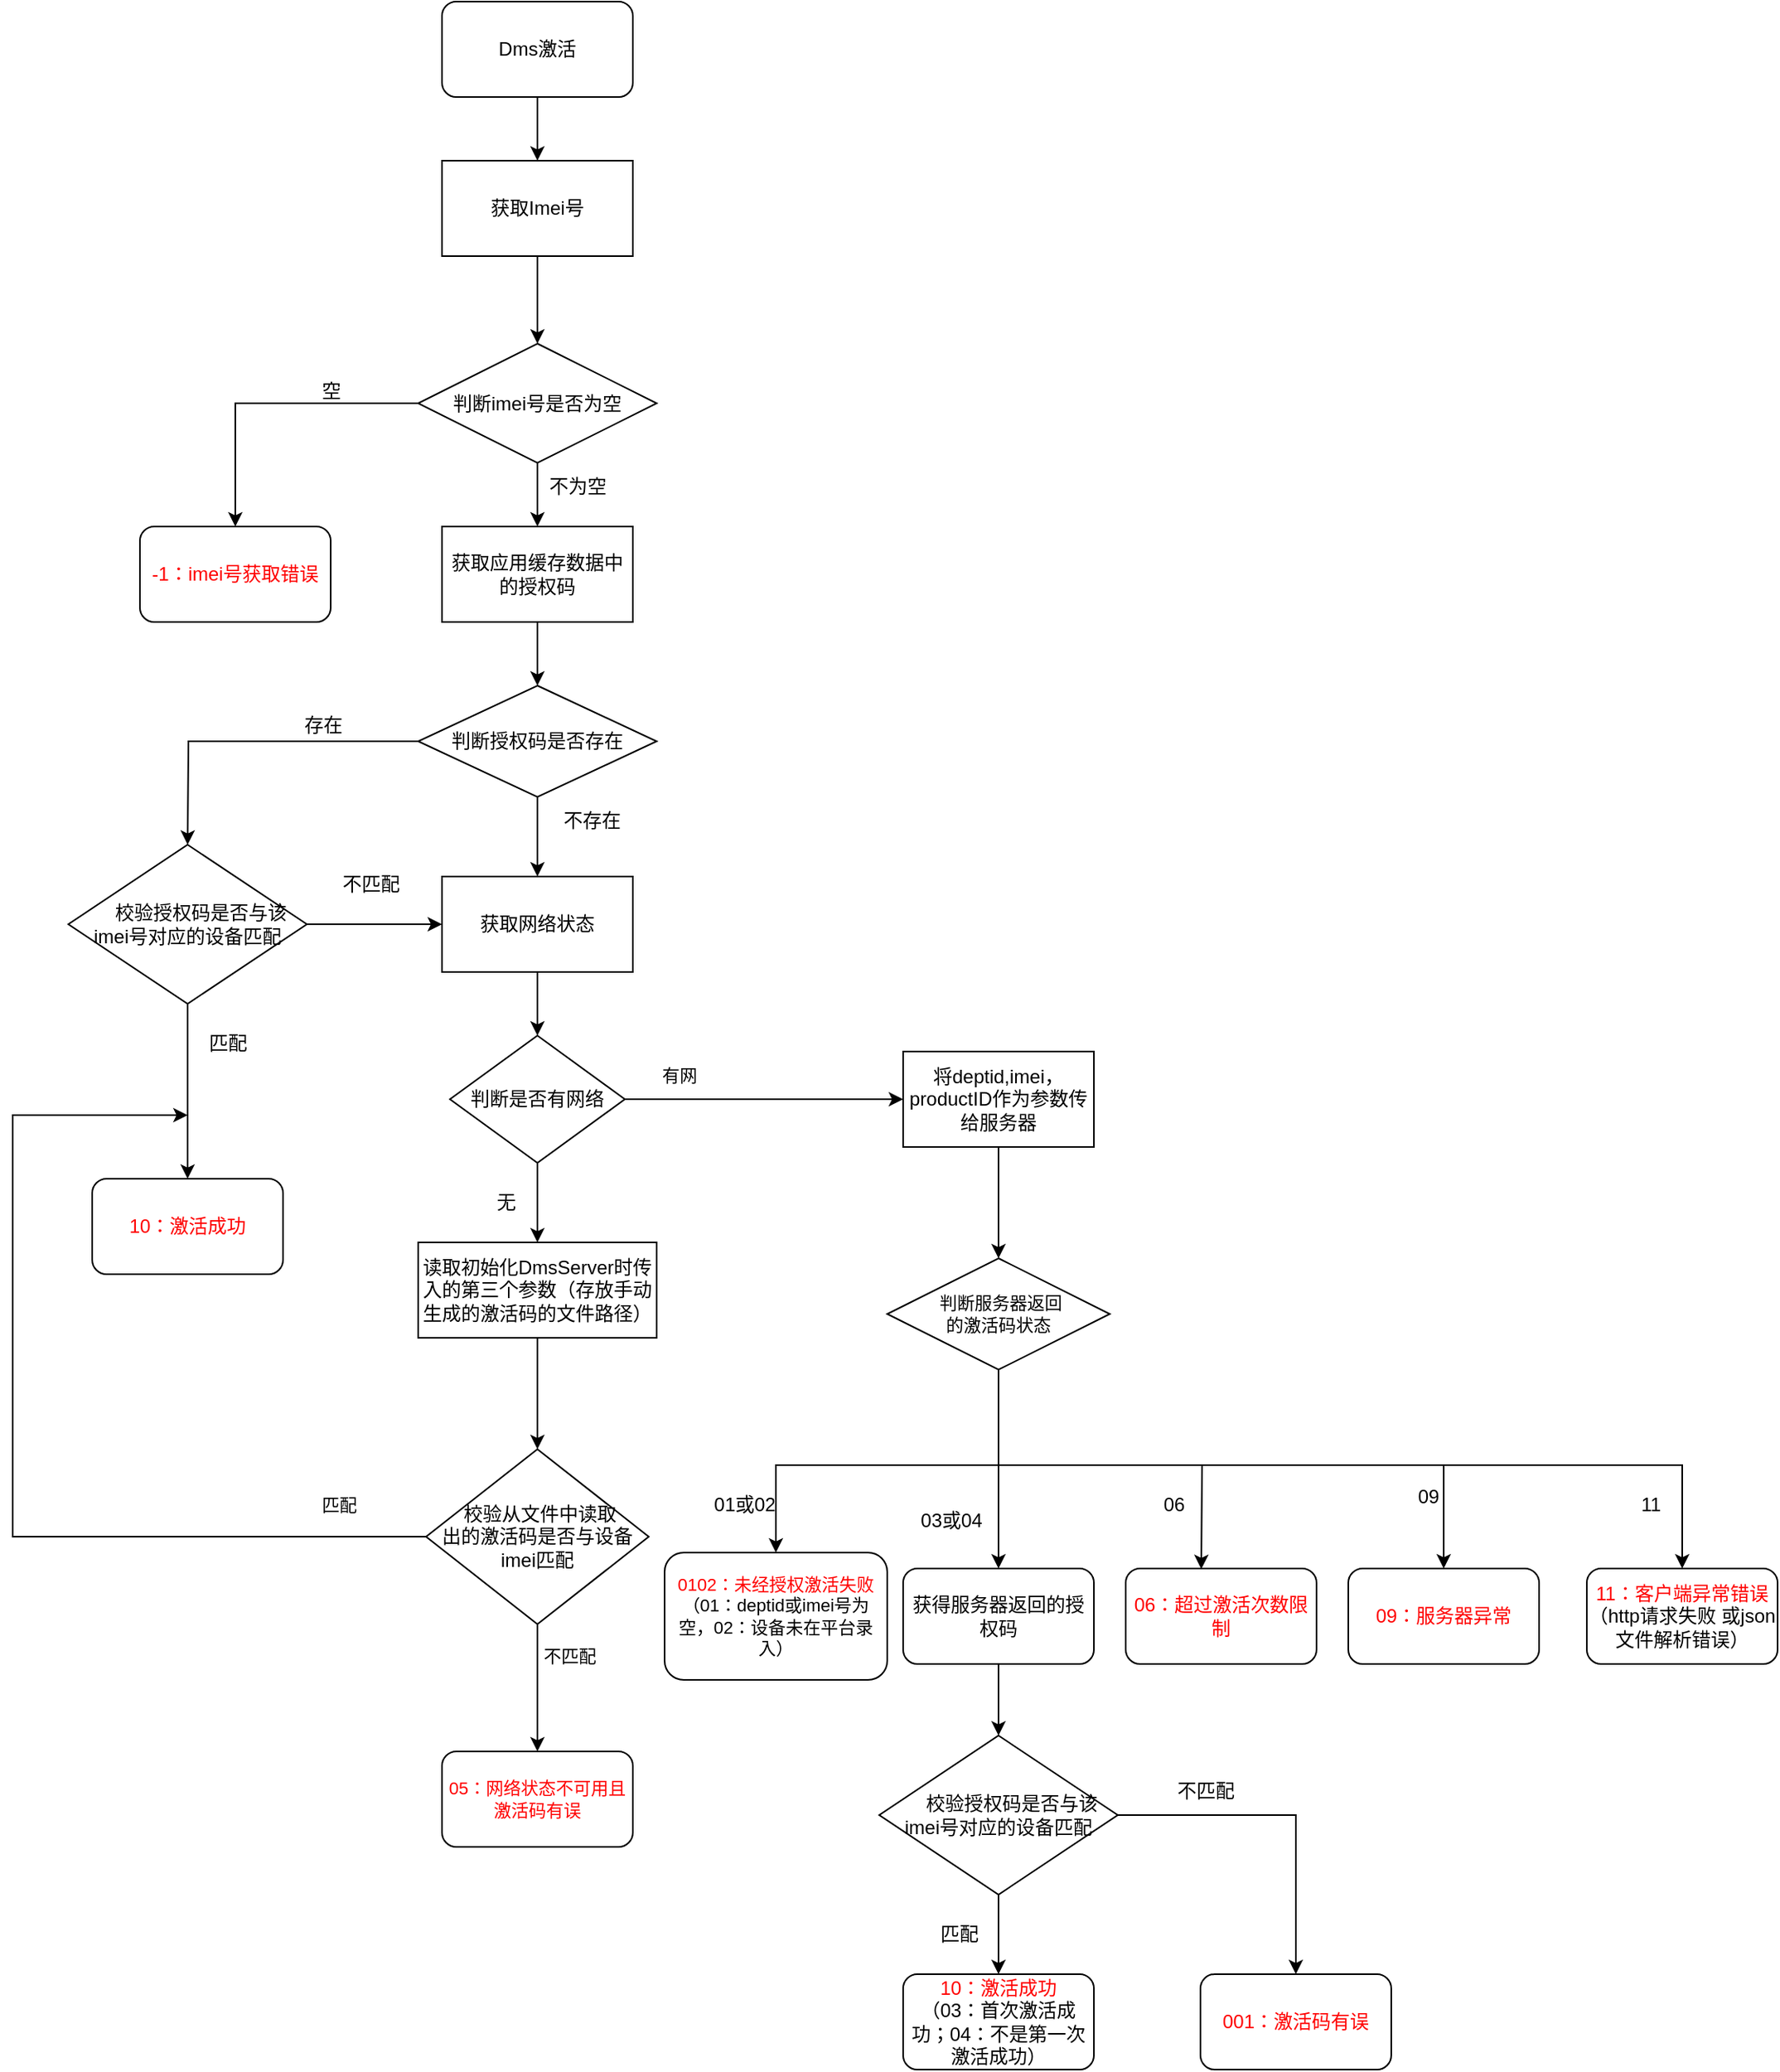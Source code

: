 <mxfile version="20.8.3" type="github">
  <diagram id="dVPN6Az_JV8mQzL0Mhv4" name="第 1 页">
    <mxGraphModel dx="1460" dy="838" grid="1" gridSize="10" guides="1" tooltips="1" connect="1" arrows="1" fold="1" page="1" pageScale="1" pageWidth="827" pageHeight="1169" math="0" shadow="0">
      <root>
        <mxCell id="0" />
        <mxCell id="1" parent="0" />
        <mxCell id="tPoV7xMAZ7bKmxHOf0KI-3" value="" style="edgeStyle=orthogonalEdgeStyle;rounded=0;orthogonalLoop=1;jettySize=auto;html=1;" parent="1" source="tPoV7xMAZ7bKmxHOf0KI-1" target="tPoV7xMAZ7bKmxHOf0KI-2" edge="1">
          <mxGeometry relative="1" as="geometry" />
        </mxCell>
        <mxCell id="tPoV7xMAZ7bKmxHOf0KI-1" value="Dms激活" style="rounded=1;whiteSpace=wrap;html=1;" parent="1" vertex="1">
          <mxGeometry x="350" y="290" width="120" height="60" as="geometry" />
        </mxCell>
        <mxCell id="tPoV7xMAZ7bKmxHOf0KI-5" value="" style="edgeStyle=orthogonalEdgeStyle;rounded=0;orthogonalLoop=1;jettySize=auto;html=1;" parent="1" source="tPoV7xMAZ7bKmxHOf0KI-2" target="tPoV7xMAZ7bKmxHOf0KI-4" edge="1">
          <mxGeometry relative="1" as="geometry" />
        </mxCell>
        <mxCell id="tPoV7xMAZ7bKmxHOf0KI-2" value="获取Imei号" style="rounded=0;whiteSpace=wrap;html=1;" parent="1" vertex="1">
          <mxGeometry x="350" y="390" width="120" height="60" as="geometry" />
        </mxCell>
        <mxCell id="tPoV7xMAZ7bKmxHOf0KI-7" style="edgeStyle=orthogonalEdgeStyle;rounded=0;orthogonalLoop=1;jettySize=auto;html=1;entryX=0.5;entryY=0;entryDx=0;entryDy=0;" parent="1" source="tPoV7xMAZ7bKmxHOf0KI-4" target="tPoV7xMAZ7bKmxHOf0KI-6" edge="1">
          <mxGeometry relative="1" as="geometry" />
        </mxCell>
        <mxCell id="tPoV7xMAZ7bKmxHOf0KI-10" value="" style="edgeStyle=orthogonalEdgeStyle;rounded=0;orthogonalLoop=1;jettySize=auto;html=1;fontColor=#d51515;" parent="1" source="tPoV7xMAZ7bKmxHOf0KI-4" target="tPoV7xMAZ7bKmxHOf0KI-9" edge="1">
          <mxGeometry relative="1" as="geometry" />
        </mxCell>
        <mxCell id="tPoV7xMAZ7bKmxHOf0KI-4" value="判断imei号是否为空" style="rhombus;whiteSpace=wrap;html=1;" parent="1" vertex="1">
          <mxGeometry x="335" y="505" width="150" height="75" as="geometry" />
        </mxCell>
        <mxCell id="tPoV7xMAZ7bKmxHOf0KI-6" value="&lt;font color=&quot;#ff0000&quot;&gt;-1：imei号获取错误&lt;/font&gt;" style="rounded=1;whiteSpace=wrap;html=1;" parent="1" vertex="1">
          <mxGeometry x="160" y="620" width="120" height="60" as="geometry" />
        </mxCell>
        <mxCell id="tPoV7xMAZ7bKmxHOf0KI-8" value="空" style="text;html=1;align=center;verticalAlign=middle;resizable=0;points=[];autosize=1;strokeColor=none;fillColor=none;" parent="1" vertex="1">
          <mxGeometry x="260" y="520" width="40" height="30" as="geometry" />
        </mxCell>
        <mxCell id="tPoV7xMAZ7bKmxHOf0KI-12" value="" style="edgeStyle=orthogonalEdgeStyle;rounded=0;orthogonalLoop=1;jettySize=auto;html=1;fontColor=#000000;" parent="1" source="tPoV7xMAZ7bKmxHOf0KI-9" target="tPoV7xMAZ7bKmxHOf0KI-11" edge="1">
          <mxGeometry relative="1" as="geometry" />
        </mxCell>
        <mxCell id="tPoV7xMAZ7bKmxHOf0KI-9" value="&lt;font color=&quot;#000000&quot;&gt;获取应用缓存数据中的授权码&lt;/font&gt;" style="rounded=0;whiteSpace=wrap;html=1;fontColor=#d51515;" parent="1" vertex="1">
          <mxGeometry x="350" y="620" width="120" height="60" as="geometry" />
        </mxCell>
        <mxCell id="tPoV7xMAZ7bKmxHOf0KI-14" style="edgeStyle=orthogonalEdgeStyle;rounded=0;orthogonalLoop=1;jettySize=auto;html=1;entryX=0.5;entryY=0;entryDx=0;entryDy=0;fontColor=#000000;" parent="1" source="tPoV7xMAZ7bKmxHOf0KI-11" edge="1">
          <mxGeometry relative="1" as="geometry">
            <mxPoint x="190" y="820" as="targetPoint" />
          </mxGeometry>
        </mxCell>
        <mxCell id="tPoV7xMAZ7bKmxHOf0KI-37" value="" style="edgeStyle=orthogonalEdgeStyle;rounded=0;orthogonalLoop=1;jettySize=auto;html=1;fontColor=#000000;" parent="1" source="tPoV7xMAZ7bKmxHOf0KI-11" target="tPoV7xMAZ7bKmxHOf0KI-35" edge="1">
          <mxGeometry relative="1" as="geometry" />
        </mxCell>
        <mxCell id="tPoV7xMAZ7bKmxHOf0KI-11" value="判断授权码是否存在" style="rhombus;whiteSpace=wrap;html=1;fontColor=#000000;" parent="1" vertex="1">
          <mxGeometry x="335" y="720" width="150" height="70" as="geometry" />
        </mxCell>
        <mxCell id="tPoV7xMAZ7bKmxHOf0KI-15" value="存在" style="text;html=1;align=center;verticalAlign=middle;resizable=0;points=[];autosize=1;strokeColor=none;fillColor=none;fontColor=#000000;" parent="1" vertex="1">
          <mxGeometry x="250" y="730" width="50" height="30" as="geometry" />
        </mxCell>
        <mxCell id="tPoV7xMAZ7bKmxHOf0KI-17" value="&lt;font color=&quot;#ff0000&quot;&gt;10：激活成功&lt;/font&gt;" style="rounded=1;whiteSpace=wrap;html=1;fontColor=#000000;" parent="1" vertex="1">
          <mxGeometry x="130" y="1030" width="120" height="60" as="geometry" />
        </mxCell>
        <mxCell id="tPoV7xMAZ7bKmxHOf0KI-21" value="" style="edgeStyle=orthogonalEdgeStyle;rounded=0;orthogonalLoop=1;jettySize=auto;html=1;fontColor=#FF0000;" parent="1" source="tPoV7xMAZ7bKmxHOf0KI-19" target="tPoV7xMAZ7bKmxHOf0KI-17" edge="1">
          <mxGeometry relative="1" as="geometry" />
        </mxCell>
        <mxCell id="tPoV7xMAZ7bKmxHOf0KI-36" value="" style="edgeStyle=orthogonalEdgeStyle;rounded=0;orthogonalLoop=1;jettySize=auto;html=1;fontColor=#000000;" parent="1" source="tPoV7xMAZ7bKmxHOf0KI-19" target="tPoV7xMAZ7bKmxHOf0KI-35" edge="1">
          <mxGeometry relative="1" as="geometry" />
        </mxCell>
        <mxCell id="tPoV7xMAZ7bKmxHOf0KI-19" value="&lt;span style=&quot;color: rgb(0, 0, 0);&quot;&gt;&amp;nbsp; &amp;nbsp; &amp;nbsp;校验授权码是否与该&lt;br&gt;imei号对应的设备匹配&lt;/span&gt;" style="rhombus;whiteSpace=wrap;html=1;fontColor=#FF0000;" parent="1" vertex="1">
          <mxGeometry x="115" y="820" width="150" height="100" as="geometry" />
        </mxCell>
        <mxCell id="tPoV7xMAZ7bKmxHOf0KI-22" value="&lt;font color=&quot;#000000&quot;&gt;匹配&lt;/font&gt;" style="text;html=1;align=center;verticalAlign=middle;resizable=0;points=[];autosize=1;strokeColor=none;fillColor=none;fontColor=#FF0000;" parent="1" vertex="1">
          <mxGeometry x="190" y="930" width="50" height="30" as="geometry" />
        </mxCell>
        <mxCell id="tPoV7xMAZ7bKmxHOf0KI-25" value="不存在" style="text;html=1;align=center;verticalAlign=middle;resizable=0;points=[];autosize=1;strokeColor=none;fillColor=none;fontColor=#000000;" parent="1" vertex="1">
          <mxGeometry x="414" y="790" width="60" height="30" as="geometry" />
        </mxCell>
        <mxCell id="tPoV7xMAZ7bKmxHOf0KI-33" value="不匹配" style="text;html=1;align=center;verticalAlign=middle;resizable=0;points=[];autosize=1;strokeColor=none;fillColor=none;fontColor=#000000;" parent="1" vertex="1">
          <mxGeometry x="275" y="830" width="60" height="30" as="geometry" />
        </mxCell>
        <mxCell id="tPoV7xMAZ7bKmxHOf0KI-40" value="" style="edgeStyle=orthogonalEdgeStyle;rounded=0;orthogonalLoop=1;jettySize=auto;html=1;fontColor=#000000;" parent="1" source="tPoV7xMAZ7bKmxHOf0KI-34" target="tPoV7xMAZ7bKmxHOf0KI-39" edge="1">
          <mxGeometry relative="1" as="geometry" />
        </mxCell>
        <mxCell id="tPoV7xMAZ7bKmxHOf0KI-58" value="" style="edgeStyle=none;shape=connector;rounded=0;orthogonalLoop=1;jettySize=auto;html=1;labelBackgroundColor=default;strokeColor=default;fontFamily=Helvetica;fontSize=11;fontColor=#FF0000;endArrow=classic;" parent="1" source="tPoV7xMAZ7bKmxHOf0KI-34" target="tPoV7xMAZ7bKmxHOf0KI-57" edge="1">
          <mxGeometry relative="1" as="geometry" />
        </mxCell>
        <mxCell id="tPoV7xMAZ7bKmxHOf0KI-34" value="判断是否有网络" style="rhombus;whiteSpace=wrap;html=1;fontColor=#000000;" parent="1" vertex="1">
          <mxGeometry x="355" y="940" width="110" height="80" as="geometry" />
        </mxCell>
        <mxCell id="tPoV7xMAZ7bKmxHOf0KI-38" value="" style="edgeStyle=orthogonalEdgeStyle;rounded=0;orthogonalLoop=1;jettySize=auto;html=1;fontColor=#000000;" parent="1" source="tPoV7xMAZ7bKmxHOf0KI-35" target="tPoV7xMAZ7bKmxHOf0KI-34" edge="1">
          <mxGeometry relative="1" as="geometry" />
        </mxCell>
        <mxCell id="tPoV7xMAZ7bKmxHOf0KI-35" value="获取网络状态" style="rounded=0;whiteSpace=wrap;html=1;fontColor=#000000;" parent="1" vertex="1">
          <mxGeometry x="350" y="840" width="120" height="60" as="geometry" />
        </mxCell>
        <mxCell id="tPoV7xMAZ7bKmxHOf0KI-42" value="" style="edgeStyle=orthogonalEdgeStyle;rounded=0;orthogonalLoop=1;jettySize=auto;html=1;fontColor=#000000;" parent="1" source="tPoV7xMAZ7bKmxHOf0KI-39" target="tPoV7xMAZ7bKmxHOf0KI-41" edge="1">
          <mxGeometry relative="1" as="geometry" />
        </mxCell>
        <mxCell id="tPoV7xMAZ7bKmxHOf0KI-39" value="读取初始化DmsServer时传入的第三个参数（存放手动生成的激活码的文件路径）" style="rounded=0;whiteSpace=wrap;html=1;fontColor=#000000;" parent="1" vertex="1">
          <mxGeometry x="335" y="1070" width="150" height="60" as="geometry" />
        </mxCell>
        <mxCell id="tPoV7xMAZ7bKmxHOf0KI-50" style="edgeStyle=orthogonalEdgeStyle;rounded=0;orthogonalLoop=1;jettySize=auto;html=1;fontColor=#000000;" parent="1" source="tPoV7xMAZ7bKmxHOf0KI-41" edge="1">
          <mxGeometry relative="1" as="geometry">
            <mxPoint x="190" y="990" as="targetPoint" />
            <Array as="points">
              <mxPoint x="80" y="1255" />
              <mxPoint x="80" y="990" />
              <mxPoint x="190" y="990" />
            </Array>
          </mxGeometry>
        </mxCell>
        <mxCell id="tPoV7xMAZ7bKmxHOf0KI-55" value="" style="edgeStyle=none;shape=connector;rounded=0;orthogonalLoop=1;jettySize=auto;html=1;labelBackgroundColor=default;strokeColor=default;fontFamily=Helvetica;fontSize=11;fontColor=#000000;endArrow=classic;" parent="1" source="tPoV7xMAZ7bKmxHOf0KI-41" target="tPoV7xMAZ7bKmxHOf0KI-54" edge="1">
          <mxGeometry relative="1" as="geometry" />
        </mxCell>
        <mxCell id="tPoV7xMAZ7bKmxHOf0KI-41" value="&amp;nbsp;校验从文件中读取&lt;br&gt;出的激活码是否与设备imei匹配" style="rhombus;whiteSpace=wrap;html=1;fontColor=#000000;" parent="1" vertex="1">
          <mxGeometry x="340" y="1200" width="140" height="110" as="geometry" />
        </mxCell>
        <mxCell id="tPoV7xMAZ7bKmxHOf0KI-43" value="无" style="text;html=1;align=center;verticalAlign=middle;resizable=0;points=[];autosize=1;strokeColor=none;fillColor=none;fontColor=#000000;" parent="1" vertex="1">
          <mxGeometry x="370" y="1030" width="40" height="30" as="geometry" />
        </mxCell>
        <mxCell id="tPoV7xMAZ7bKmxHOf0KI-51" value="匹配" style="text;html=1;align=center;verticalAlign=middle;resizable=0;points=[];autosize=1;strokeColor=none;fillColor=none;fontSize=11;fontFamily=Helvetica;fontColor=#000000;" parent="1" vertex="1">
          <mxGeometry x="260" y="1220" width="50" height="30" as="geometry" />
        </mxCell>
        <mxCell id="tPoV7xMAZ7bKmxHOf0KI-54" value="&lt;font color=&quot;#ff0000&quot;&gt;05：网络状态不可用且激活码有误&lt;/font&gt;" style="rounded=1;whiteSpace=wrap;html=1;fontFamily=Helvetica;fontSize=11;fontColor=#000000;" parent="1" vertex="1">
          <mxGeometry x="350" y="1390" width="120" height="60" as="geometry" />
        </mxCell>
        <mxCell id="tPoV7xMAZ7bKmxHOf0KI-56" value="不匹配" style="text;html=1;align=center;verticalAlign=middle;resizable=0;points=[];autosize=1;strokeColor=none;fillColor=none;fontSize=11;fontFamily=Helvetica;fontColor=#000000;" parent="1" vertex="1">
          <mxGeometry x="400" y="1315" width="60" height="30" as="geometry" />
        </mxCell>
        <mxCell id="tPoV7xMAZ7bKmxHOf0KI-61" value="" style="edgeStyle=none;shape=connector;rounded=0;orthogonalLoop=1;jettySize=auto;html=1;labelBackgroundColor=default;strokeColor=default;fontFamily=Helvetica;fontSize=11;fontColor=#000000;endArrow=classic;" parent="1" source="tPoV7xMAZ7bKmxHOf0KI-57" target="tPoV7xMAZ7bKmxHOf0KI-60" edge="1">
          <mxGeometry relative="1" as="geometry" />
        </mxCell>
        <mxCell id="tPoV7xMAZ7bKmxHOf0KI-57" value="将deptid,imei，productID作为参数传给服务器" style="whiteSpace=wrap;html=1;fontColor=#000000;" parent="1" vertex="1">
          <mxGeometry x="640" y="950" width="120" height="60" as="geometry" />
        </mxCell>
        <mxCell id="tPoV7xMAZ7bKmxHOf0KI-59" value="&lt;font color=&quot;#000000&quot;&gt;有网&lt;/font&gt;" style="text;html=1;align=center;verticalAlign=middle;resizable=0;points=[];autosize=1;strokeColor=none;fillColor=none;fontSize=11;fontFamily=Helvetica;fontColor=#FF0000;" parent="1" vertex="1">
          <mxGeometry x="474" y="950" width="50" height="30" as="geometry" />
        </mxCell>
        <mxCell id="tPoV7xMAZ7bKmxHOf0KI-65" style="edgeStyle=orthogonalEdgeStyle;rounded=0;orthogonalLoop=1;jettySize=auto;html=1;entryX=0.5;entryY=0;entryDx=0;entryDy=0;" parent="1" source="tPoV7xMAZ7bKmxHOf0KI-60" target="tPoV7xMAZ7bKmxHOf0KI-62" edge="1">
          <mxGeometry relative="1" as="geometry">
            <Array as="points">
              <mxPoint x="700" y="1210" />
              <mxPoint x="560" y="1210" />
            </Array>
          </mxGeometry>
        </mxCell>
        <mxCell id="tPoV7xMAZ7bKmxHOf0KI-60" value="&amp;nbsp;判断服务器返回&lt;br&gt;的激活码状态" style="rhombus;whiteSpace=wrap;html=1;fontColor=#000000;fontFamily=Helvetica;fontSize=11;" parent="1" vertex="1">
          <mxGeometry x="630" y="1080" width="140" height="70" as="geometry" />
        </mxCell>
        <mxCell id="tPoV7xMAZ7bKmxHOf0KI-62" value="&lt;font color=&quot;#ff0000&quot;&gt;0102：未经授权激活失败&lt;/font&gt;（01：deptid或imei号为空，02：设备未在平台录入）" style="rounded=1;whiteSpace=wrap;html=1;fontFamily=Helvetica;fontSize=11;fontColor=#000000;" parent="1" vertex="1">
          <mxGeometry x="490" y="1265" width="140" height="80" as="geometry" />
        </mxCell>
        <mxCell id="tPoV7xMAZ7bKmxHOf0KI-66" value="01或02" style="text;html=1;align=center;verticalAlign=middle;resizable=0;points=[];autosize=1;strokeColor=none;fillColor=none;" parent="1" vertex="1">
          <mxGeometry x="510" y="1220" width="60" height="30" as="geometry" />
        </mxCell>
        <mxCell id="tPoV7xMAZ7bKmxHOf0KI-81" value="" style="edgeStyle=orthogonalEdgeStyle;rounded=0;orthogonalLoop=1;jettySize=auto;html=1;fontColor=#000000;" parent="1" source="tPoV7xMAZ7bKmxHOf0KI-67" target="tPoV7xMAZ7bKmxHOf0KI-80" edge="1">
          <mxGeometry relative="1" as="geometry" />
        </mxCell>
        <mxCell id="tPoV7xMAZ7bKmxHOf0KI-67" value="&lt;font color=&quot;#000000&quot;&gt;获得服务器返回的授权码&lt;/font&gt;" style="rounded=1;whiteSpace=wrap;html=1;fontColor=#FF0000;" parent="1" vertex="1">
          <mxGeometry x="640" y="1275" width="120" height="60" as="geometry" />
        </mxCell>
        <mxCell id="tPoV7xMAZ7bKmxHOf0KI-68" value="" style="endArrow=classic;html=1;rounded=0;fontColor=#FF0000;entryX=0.5;entryY=0;entryDx=0;entryDy=0;" parent="1" target="tPoV7xMAZ7bKmxHOf0KI-67" edge="1">
          <mxGeometry width="50" height="50" relative="1" as="geometry">
            <mxPoint x="700" y="1210" as="sourcePoint" />
            <mxPoint x="725" y="1200" as="targetPoint" />
          </mxGeometry>
        </mxCell>
        <mxCell id="tPoV7xMAZ7bKmxHOf0KI-69" value="06：超过激活次数限制" style="rounded=1;whiteSpace=wrap;html=1;fontColor=#FF0000;" parent="1" vertex="1">
          <mxGeometry x="780" y="1275" width="120" height="60" as="geometry" />
        </mxCell>
        <mxCell id="tPoV7xMAZ7bKmxHOf0KI-70" value="" style="endArrow=classic;html=1;rounded=0;fontColor=#FF0000;entryX=0.396;entryY=0.006;entryDx=0;entryDy=0;entryPerimeter=0;" parent="1" target="tPoV7xMAZ7bKmxHOf0KI-69" edge="1">
          <mxGeometry width="50" height="50" relative="1" as="geometry">
            <mxPoint x="700" y="1210" as="sourcePoint" />
            <mxPoint x="827" y="1170" as="targetPoint" />
            <Array as="points">
              <mxPoint x="828" y="1210" />
            </Array>
          </mxGeometry>
        </mxCell>
        <mxCell id="tPoV7xMAZ7bKmxHOf0KI-71" value="&lt;font color=&quot;#000000&quot;&gt;03或04&lt;/font&gt;" style="text;html=1;align=center;verticalAlign=middle;resizable=0;points=[];autosize=1;strokeColor=none;fillColor=none;fontColor=#FF0000;" parent="1" vertex="1">
          <mxGeometry x="640" y="1230" width="60" height="30" as="geometry" />
        </mxCell>
        <mxCell id="tPoV7xMAZ7bKmxHOf0KI-72" value="06" style="text;html=1;align=center;verticalAlign=middle;resizable=0;points=[];autosize=1;strokeColor=none;fillColor=none;fontColor=#000000;" parent="1" vertex="1">
          <mxGeometry x="790" y="1220" width="40" height="30" as="geometry" />
        </mxCell>
        <mxCell id="tPoV7xMAZ7bKmxHOf0KI-73" value="&lt;span style=&quot;color: rgb(255, 0, 0);&quot;&gt;09：服务器异常&lt;/span&gt;" style="rounded=1;whiteSpace=wrap;html=1;fontColor=#000000;" parent="1" vertex="1">
          <mxGeometry x="920" y="1275" width="120" height="60" as="geometry" />
        </mxCell>
        <mxCell id="tPoV7xMAZ7bKmxHOf0KI-74" value="" style="endArrow=classic;html=1;rounded=0;fontColor=#000000;entryX=0.5;entryY=0;entryDx=0;entryDy=0;" parent="1" target="tPoV7xMAZ7bKmxHOf0KI-73" edge="1">
          <mxGeometry width="50" height="50" relative="1" as="geometry">
            <mxPoint x="820" y="1210" as="sourcePoint" />
            <mxPoint x="960" y="1160" as="targetPoint" />
            <Array as="points">
              <mxPoint x="980" y="1210" />
            </Array>
          </mxGeometry>
        </mxCell>
        <mxCell id="tPoV7xMAZ7bKmxHOf0KI-75" value="09" style="text;html=1;align=center;verticalAlign=middle;resizable=0;points=[];autosize=1;strokeColor=none;fillColor=none;fontColor=#000000;" parent="1" vertex="1">
          <mxGeometry x="950" y="1215" width="40" height="30" as="geometry" />
        </mxCell>
        <mxCell id="tPoV7xMAZ7bKmxHOf0KI-76" value="&lt;span style=&quot;color: rgb(255, 0, 0);&quot;&gt;11：客户端异常错误&lt;/span&gt;（http请求失败 或json文件解析错误）" style="rounded=1;whiteSpace=wrap;html=1;fontColor=#000000;" parent="1" vertex="1">
          <mxGeometry x="1070" y="1275" width="120" height="60" as="geometry" />
        </mxCell>
        <mxCell id="tPoV7xMAZ7bKmxHOf0KI-77" value="" style="endArrow=classic;html=1;rounded=0;fontColor=#000000;entryX=0.5;entryY=0;entryDx=0;entryDy=0;" parent="1" target="tPoV7xMAZ7bKmxHOf0KI-76" edge="1">
          <mxGeometry width="50" height="50" relative="1" as="geometry">
            <mxPoint x="980" y="1210" as="sourcePoint" />
            <mxPoint x="1110" y="1140" as="targetPoint" />
            <Array as="points">
              <mxPoint x="1130" y="1210" />
            </Array>
          </mxGeometry>
        </mxCell>
        <mxCell id="tPoV7xMAZ7bKmxHOf0KI-78" value="11" style="text;html=1;align=center;verticalAlign=middle;resizable=0;points=[];autosize=1;strokeColor=none;fillColor=none;fontColor=#000000;" parent="1" vertex="1">
          <mxGeometry x="1090" y="1220" width="40" height="30" as="geometry" />
        </mxCell>
        <mxCell id="tPoV7xMAZ7bKmxHOf0KI-84" value="" style="edgeStyle=orthogonalEdgeStyle;rounded=0;orthogonalLoop=1;jettySize=auto;html=1;fontColor=#000000;" parent="1" source="tPoV7xMAZ7bKmxHOf0KI-80" target="tPoV7xMAZ7bKmxHOf0KI-83" edge="1">
          <mxGeometry relative="1" as="geometry" />
        </mxCell>
        <mxCell id="tPoV7xMAZ7bKmxHOf0KI-86" style="edgeStyle=orthogonalEdgeStyle;rounded=0;orthogonalLoop=1;jettySize=auto;html=1;fontColor=#000000;entryX=0.5;entryY=0;entryDx=0;entryDy=0;" parent="1" source="tPoV7xMAZ7bKmxHOf0KI-80" target="tPoV7xMAZ7bKmxHOf0KI-82" edge="1">
          <mxGeometry relative="1" as="geometry">
            <mxPoint x="890" y="1520" as="targetPoint" />
          </mxGeometry>
        </mxCell>
        <mxCell id="tPoV7xMAZ7bKmxHOf0KI-80" value="&lt;span style=&quot;color: rgb(0, 0, 0);&quot;&gt;&amp;nbsp; &amp;nbsp; &amp;nbsp;校验授权码是否与该&lt;br&gt;imei号对应的设备匹配&lt;/span&gt;" style="rhombus;whiteSpace=wrap;html=1;fontColor=#FF0000;" parent="1" vertex="1">
          <mxGeometry x="625" y="1380" width="150" height="100" as="geometry" />
        </mxCell>
        <mxCell id="tPoV7xMAZ7bKmxHOf0KI-82" value="&lt;font color=&quot;#ff0000&quot;&gt;001：激活码有误&lt;/font&gt;" style="rounded=1;whiteSpace=wrap;html=1;fontColor=#000000;" parent="1" vertex="1">
          <mxGeometry x="827" y="1530" width="120" height="60" as="geometry" />
        </mxCell>
        <mxCell id="tPoV7xMAZ7bKmxHOf0KI-83" value="&lt;font color=&quot;#ff0000&quot;&gt;10：激活成功&lt;br&gt;&lt;/font&gt;（03：首次激活成功；04：不是第一次激活成功）" style="rounded=1;whiteSpace=wrap;html=1;fontColor=#000000;" parent="1" vertex="1">
          <mxGeometry x="640" y="1530" width="120" height="60" as="geometry" />
        </mxCell>
        <mxCell id="tPoV7xMAZ7bKmxHOf0KI-85" value="匹配" style="text;html=1;align=center;verticalAlign=middle;resizable=0;points=[];autosize=1;strokeColor=none;fillColor=none;fontColor=#000000;" parent="1" vertex="1">
          <mxGeometry x="650" y="1490" width="50" height="30" as="geometry" />
        </mxCell>
        <mxCell id="tPoV7xMAZ7bKmxHOf0KI-87" value="&lt;font color=&quot;#000000&quot;&gt;不匹配&lt;/font&gt;" style="text;html=1;align=center;verticalAlign=middle;resizable=0;points=[];autosize=1;strokeColor=none;fillColor=none;fontColor=#FF0000;" parent="1" vertex="1">
          <mxGeometry x="800" y="1400" width="60" height="30" as="geometry" />
        </mxCell>
        <mxCell id="IS26BcnYoSCRusXqU_YQ-1" value="不为空" style="text;html=1;align=center;verticalAlign=middle;resizable=0;points=[];autosize=1;strokeColor=none;fillColor=none;fontColor=#000000;" vertex="1" parent="1">
          <mxGeometry x="405" y="580" width="60" height="30" as="geometry" />
        </mxCell>
      </root>
    </mxGraphModel>
  </diagram>
</mxfile>
